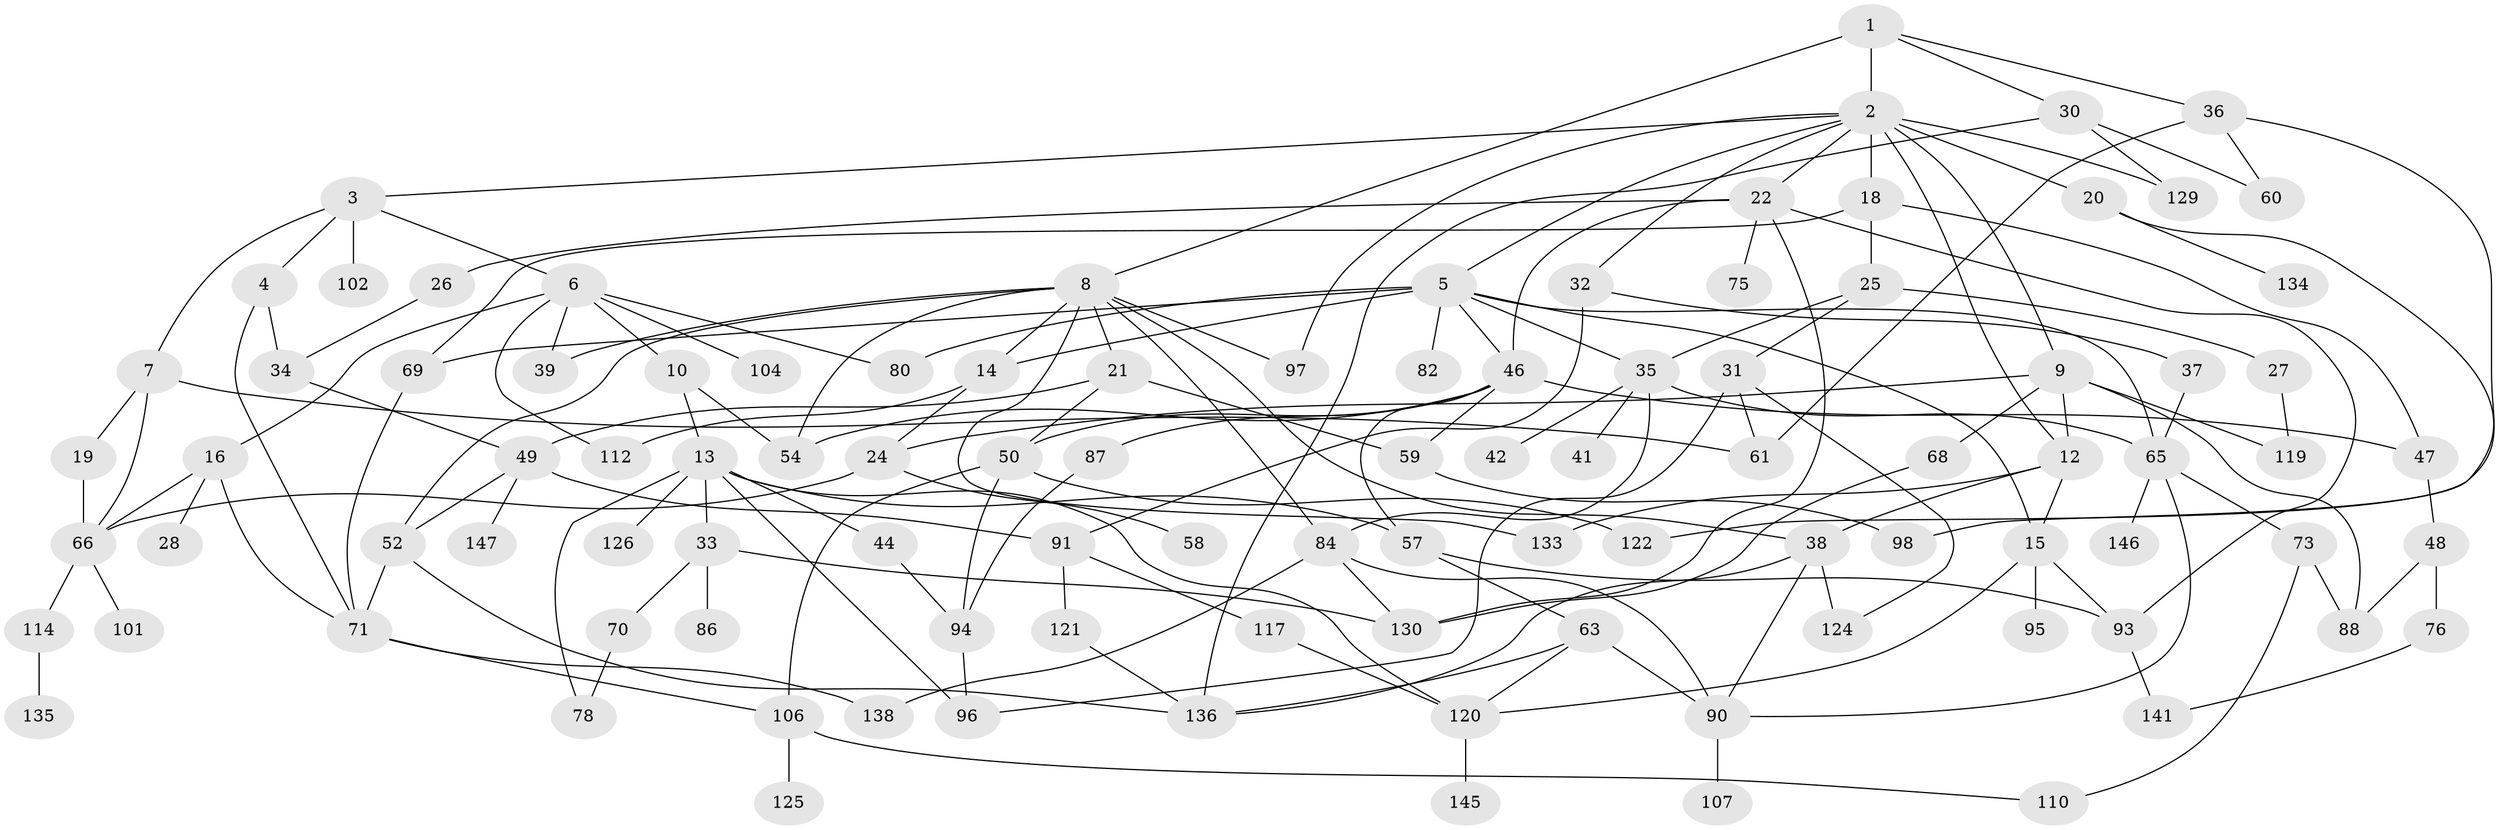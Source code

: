 // original degree distribution, {5: 0.06802721088435375, 8: 0.02040816326530612, 4: 0.19047619047619047, 9: 0.006802721088435374, 7: 0.006802721088435374, 3: 0.20408163265306123, 6: 0.02040816326530612, 2: 0.3197278911564626, 1: 0.16326530612244897}
// Generated by graph-tools (version 1.1) at 2025/10/02/27/25 16:10:53]
// undirected, 102 vertices, 167 edges
graph export_dot {
graph [start="1"]
  node [color=gray90,style=filled];
  1 [super="+64"];
  2 [super="+17"];
  3;
  4 [super="+23"];
  5 [super="+92"];
  6 [super="+29"];
  7;
  8 [super="+56"];
  9 [super="+11"];
  10;
  12 [super="+51"];
  13 [super="+144"];
  14 [super="+111"];
  15 [super="+127"];
  16;
  18 [super="+113"];
  19 [super="+116"];
  20;
  21 [super="+45"];
  22 [super="+55"];
  24 [super="+40"];
  25;
  26 [super="+109"];
  27;
  28;
  30 [super="+85"];
  31 [super="+108"];
  32 [super="+77"];
  33 [super="+43"];
  34;
  35 [super="+53"];
  36 [super="+89"];
  37;
  38 [super="+105"];
  39 [super="+72"];
  41;
  42;
  44;
  46 [super="+137"];
  47 [super="+139"];
  48;
  49 [super="+62"];
  50 [super="+79"];
  52;
  54 [super="+99"];
  57 [super="+83"];
  58;
  59;
  60 [super="+103"];
  61 [super="+81"];
  63 [super="+140"];
  65 [super="+67"];
  66 [super="+118"];
  68;
  69;
  70;
  71 [super="+74"];
  73;
  75;
  76 [super="+100"];
  78;
  80;
  82;
  84 [super="+143"];
  86;
  87;
  88 [super="+132"];
  90 [super="+128"];
  91;
  93 [super="+123"];
  94;
  95;
  96;
  97;
  98;
  101;
  102;
  104;
  106 [super="+115"];
  107;
  110;
  112;
  114;
  117;
  119;
  120 [super="+131"];
  121;
  122;
  124;
  125;
  126;
  129;
  130;
  133;
  134;
  135;
  136 [super="+142"];
  138;
  141;
  145;
  146;
  147;
  1 -- 2 [weight=2];
  1 -- 8;
  1 -- 30;
  1 -- 36;
  2 -- 3;
  2 -- 5;
  2 -- 9;
  2 -- 12;
  2 -- 18;
  2 -- 129;
  2 -- 32;
  2 -- 97;
  2 -- 20;
  2 -- 22;
  3 -- 4;
  3 -- 6;
  3 -- 7;
  3 -- 102;
  4 -- 34;
  4 -- 71;
  5 -- 15;
  5 -- 35;
  5 -- 46;
  5 -- 69;
  5 -- 82;
  5 -- 80;
  5 -- 65;
  5 -- 14;
  6 -- 10;
  6 -- 16;
  6 -- 39;
  6 -- 80;
  6 -- 104;
  6 -- 112;
  7 -- 19;
  7 -- 61;
  7 -- 66;
  8 -- 14;
  8 -- 21;
  8 -- 52;
  8 -- 54;
  8 -- 97;
  8 -- 84;
  8 -- 133;
  8 -- 39;
  8 -- 38;
  9 -- 24;
  9 -- 68;
  9 -- 119;
  9 -- 88;
  9 -- 12;
  10 -- 13;
  10 -- 54;
  12 -- 38;
  12 -- 133;
  12 -- 15;
  13 -- 33;
  13 -- 44;
  13 -- 57;
  13 -- 126;
  13 -- 120;
  13 -- 78;
  13 -- 96;
  14 -- 24;
  14 -- 112;
  15 -- 95;
  15 -- 93;
  15 -- 120;
  16 -- 28;
  16 -- 71;
  16 -- 66;
  18 -- 25;
  18 -- 47;
  18 -- 69;
  19 -- 66;
  20 -- 134;
  20 -- 98;
  21 -- 49;
  21 -- 50;
  21 -- 59;
  22 -- 26;
  22 -- 75;
  22 -- 46;
  22 -- 130;
  22 -- 93;
  24 -- 58;
  24 -- 66;
  25 -- 27;
  25 -- 31;
  25 -- 35;
  26 -- 34;
  27 -- 119;
  30 -- 60;
  30 -- 129;
  30 -- 136;
  31 -- 61;
  31 -- 96;
  31 -- 124;
  32 -- 37;
  32 -- 91;
  33 -- 70;
  33 -- 130;
  33 -- 86;
  34 -- 49;
  35 -- 41;
  35 -- 42;
  35 -- 65;
  35 -- 84;
  36 -- 122;
  36 -- 60;
  36 -- 61;
  37 -- 65;
  38 -- 124;
  38 -- 136;
  38 -- 90;
  44 -- 94;
  46 -- 59;
  46 -- 87;
  46 -- 47;
  46 -- 57;
  46 -- 54;
  46 -- 50;
  47 -- 48;
  48 -- 76;
  48 -- 88;
  49 -- 91;
  49 -- 147;
  49 -- 52;
  50 -- 122;
  50 -- 106;
  50 -- 94;
  52 -- 136;
  52 -- 71;
  57 -- 63;
  57 -- 93;
  59 -- 98;
  63 -- 120;
  63 -- 90;
  63 -- 136;
  65 -- 73;
  65 -- 146;
  65 -- 90;
  66 -- 101;
  66 -- 114;
  68 -- 130;
  69 -- 71;
  70 -- 78;
  71 -- 138;
  71 -- 106;
  73 -- 110;
  73 -- 88;
  76 -- 141;
  84 -- 90;
  84 -- 138;
  84 -- 130 [weight=2];
  87 -- 94;
  90 -- 107;
  91 -- 117;
  91 -- 121;
  93 -- 141;
  94 -- 96;
  106 -- 125;
  106 -- 110;
  114 -- 135;
  117 -- 120;
  120 -- 145;
  121 -- 136;
}
